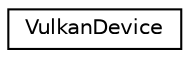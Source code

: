 digraph "Graphical Class Hierarchy"
{
 // LATEX_PDF_SIZE
  edge [fontname="Helvetica",fontsize="10",labelfontname="Helvetica",labelfontsize="10"];
  node [fontname="Helvetica",fontsize="10",shape=record];
  rankdir="LR";
  Node0 [label="VulkanDevice",height=0.2,width=0.4,color="black", fillcolor="white", style="filled",URL="$class_vulkan_device.html",tooltip=" "];
}
